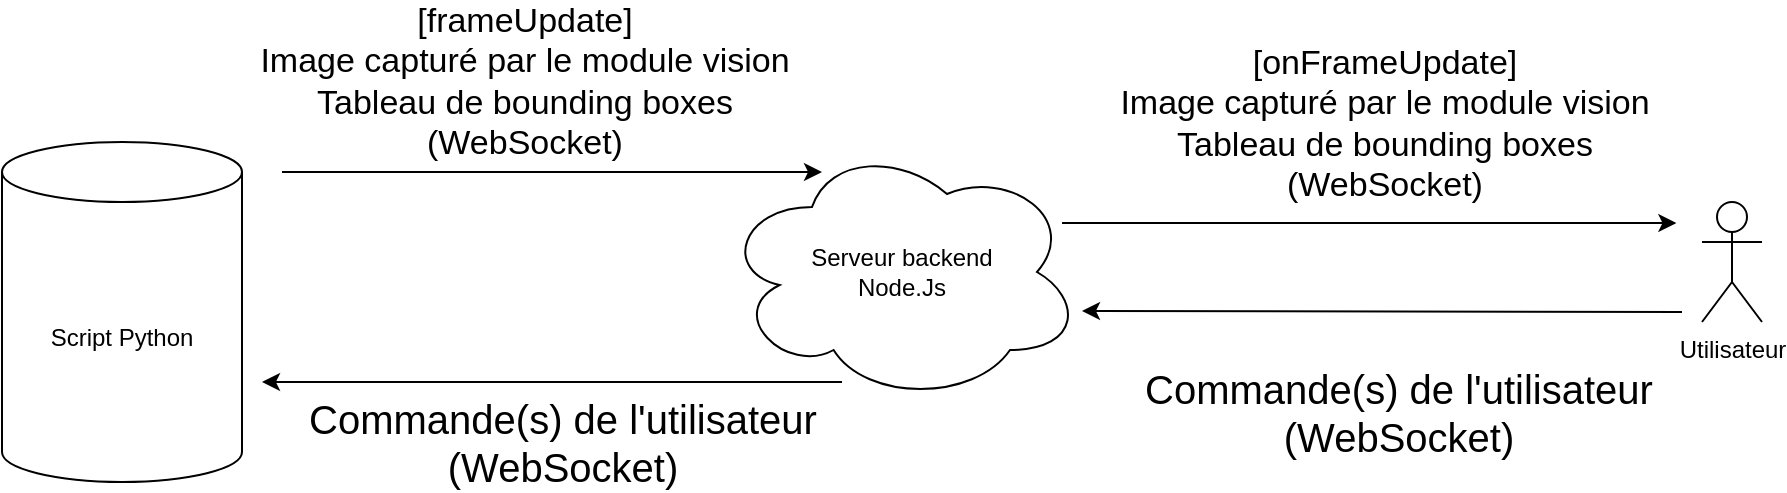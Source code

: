 <mxfile version="16.4.0" type="device"><diagram id="zKYh7ldKa_Qa6hJl08-6" name="Page-1"><mxGraphModel dx="2272" dy="865" grid="1" gridSize="10" guides="1" tooltips="1" connect="1" arrows="1" fold="1" page="1" pageScale="1" pageWidth="850" pageHeight="1100" math="0" shadow="0"><root><mxCell id="0"/><mxCell id="1" parent="0"/><mxCell id="8QnqV5ygj4XrgtcalPVw-2" value="Serveur backend&lt;br&gt;Node.Js" style="ellipse;shape=cloud;whiteSpace=wrap;html=1;" parent="1" vertex="1"><mxGeometry x="240" y="380" width="180" height="130" as="geometry"/></mxCell><mxCell id="8QnqV5ygj4XrgtcalPVw-3" value="Script Python" style="shape=cylinder3;whiteSpace=wrap;html=1;boundedLbl=1;backgroundOutline=1;size=15;" parent="1" vertex="1"><mxGeometry x="-120" y="380" width="120" height="170" as="geometry"/></mxCell><mxCell id="8QnqV5ygj4XrgtcalPVw-4" value="Utilisateur" style="shape=umlActor;verticalLabelPosition=bottom;verticalAlign=top;html=1;outlineConnect=0;" parent="1" vertex="1"><mxGeometry x="730" y="410" width="30" height="60" as="geometry"/></mxCell><mxCell id="8QnqV5ygj4XrgtcalPVw-5" value="" style="endArrow=classic;html=1;rounded=0;" parent="1" edge="1"><mxGeometry width="50" height="50" relative="1" as="geometry"><mxPoint x="20" y="395" as="sourcePoint"/><mxPoint x="290" y="395" as="targetPoint"/></mxGeometry></mxCell><mxCell id="8QnqV5ygj4XrgtcalPVw-6" value="&lt;span style=&quot;font-size: 17px&quot;&gt;[frameUpdate]&lt;br&gt;Image capturé par le module vision&lt;br&gt;Tableau de bounding boxes&lt;br&gt;(WebSocket)&lt;br&gt;&lt;/span&gt;" style="edgeLabel;html=1;align=center;verticalAlign=middle;resizable=0;points=[];rotation=0;labelBackgroundColor=none;" parent="8QnqV5ygj4XrgtcalPVw-5" vertex="1" connectable="0"><mxGeometry x="-0.145" y="-3" relative="1" as="geometry"><mxPoint x="5" y="-48" as="offset"/></mxGeometry></mxCell><mxCell id="8QnqV5ygj4XrgtcalPVw-7" value="" style="endArrow=classic;html=1;rounded=0;fontSize=20;" parent="1" edge="1"><mxGeometry width="50" height="50" relative="1" as="geometry"><mxPoint x="720" y="465" as="sourcePoint"/><mxPoint x="420" y="464.5" as="targetPoint"/></mxGeometry></mxCell><mxCell id="8QnqV5ygj4XrgtcalPVw-8" value="Commande(s) de l'utilisateur&lt;br&gt;(WebSocket)" style="edgeLabel;html=1;align=center;verticalAlign=middle;resizable=0;points=[];fontSize=20;rotation=0;labelBackgroundColor=none;" parent="8QnqV5ygj4XrgtcalPVw-7" vertex="1" connectable="0"><mxGeometry x="0.258" y="2" relative="1" as="geometry"><mxPoint x="46" y="48" as="offset"/></mxGeometry></mxCell><mxCell id="8QnqV5ygj4XrgtcalPVw-10" value="" style="endArrow=classic;html=1;rounded=0;fontSize=17;exitX=0.96;exitY=0.7;exitDx=0;exitDy=0;exitPerimeter=0;" parent="1" edge="1"><mxGeometry width="50" height="50" relative="1" as="geometry"><mxPoint x="410.0" y="420.5" as="sourcePoint"/><mxPoint x="717.2" y="420.5" as="targetPoint"/></mxGeometry></mxCell><mxCell id="8QnqV5ygj4XrgtcalPVw-11" value="[onFrameUpdate]&lt;br&gt;Image capturé par le module vision&lt;br&gt;Tableau de bounding boxes&lt;br&gt;(WebSocket)" style="edgeLabel;html=1;align=center;verticalAlign=middle;resizable=0;points=[];fontSize=17;labelBackgroundColor=none;" parent="8QnqV5ygj4XrgtcalPVw-10" vertex="1" connectable="0"><mxGeometry x="-0.458" y="-5" relative="1" as="geometry"><mxPoint x="77" y="-55" as="offset"/></mxGeometry></mxCell><mxCell id="8QnqV5ygj4XrgtcalPVw-12" value="" style="endArrow=classic;html=1;rounded=0;fontSize=20;entryX=1;entryY=0;entryDx=0;entryDy=120;entryPerimeter=0;" parent="1" edge="1"><mxGeometry width="50" height="50" relative="1" as="geometry"><mxPoint x="300" y="500" as="sourcePoint"/><mxPoint x="10" y="500" as="targetPoint"/></mxGeometry></mxCell><mxCell id="8QnqV5ygj4XrgtcalPVw-13" value="Commande(s) de l'utilisateur&lt;br&gt;(WebSocket)" style="edgeLabel;html=1;align=center;verticalAlign=middle;resizable=0;points=[];fontSize=20;rotation=0;labelBackgroundColor=none;" parent="8QnqV5ygj4XrgtcalPVw-12" vertex="1" connectable="0"><mxGeometry x="0.258" y="2" relative="1" as="geometry"><mxPoint x="42" y="28" as="offset"/></mxGeometry></mxCell></root></mxGraphModel></diagram></mxfile>